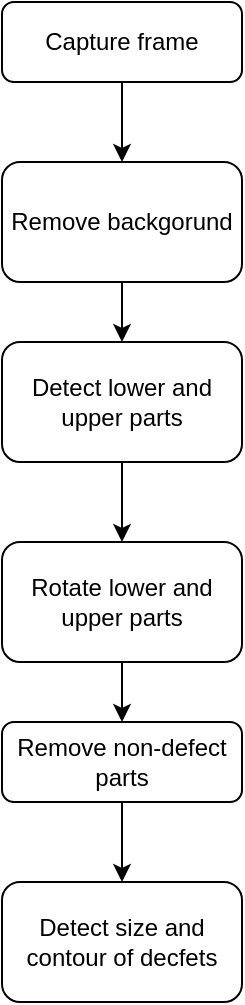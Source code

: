 <mxfile version="12.6.5" type="github"><diagram id="C5RBs43oDa-KdzZeNtuy" name="Page-1"><mxGraphModel dx="868" dy="433" grid="1" gridSize="10" guides="1" tooltips="1" connect="1" arrows="1" fold="1" page="1" pageScale="1" pageWidth="827" pageHeight="1169" math="0" shadow="0"><root><mxCell id="WIyWlLk6GJQsqaUBKTNV-0"/><mxCell id="WIyWlLk6GJQsqaUBKTNV-1" parent="WIyWlLk6GJQsqaUBKTNV-0"/><mxCell id="s-1Tbwcn-lbi97KrICxa-10" value="" style="edgeStyle=orthogonalEdgeStyle;rounded=0;orthogonalLoop=1;jettySize=auto;html=1;" edge="1" parent="WIyWlLk6GJQsqaUBKTNV-1" source="WIyWlLk6GJQsqaUBKTNV-3" target="s-1Tbwcn-lbi97KrICxa-2"><mxGeometry relative="1" as="geometry"/></mxCell><mxCell id="WIyWlLk6GJQsqaUBKTNV-3" value="Capture frame" style="rounded=1;whiteSpace=wrap;html=1;fontSize=12;glass=0;strokeWidth=1;shadow=0;" parent="WIyWlLk6GJQsqaUBKTNV-1" vertex="1"><mxGeometry x="160" y="80" width="120" height="40" as="geometry"/></mxCell><mxCell id="s-1Tbwcn-lbi97KrICxa-19" style="edgeStyle=orthogonalEdgeStyle;rounded=0;orthogonalLoop=1;jettySize=auto;html=1;" edge="1" parent="WIyWlLk6GJQsqaUBKTNV-1" source="WIyWlLk6GJQsqaUBKTNV-11" target="s-1Tbwcn-lbi97KrICxa-18"><mxGeometry relative="1" as="geometry"/></mxCell><mxCell id="WIyWlLk6GJQsqaUBKTNV-11" value="Remove non-defect parts" style="rounded=1;whiteSpace=wrap;html=1;fontSize=12;glass=0;strokeWidth=1;shadow=0;" parent="WIyWlLk6GJQsqaUBKTNV-1" vertex="1"><mxGeometry x="160" y="440" width="120" height="40" as="geometry"/></mxCell><mxCell id="s-1Tbwcn-lbi97KrICxa-11" value="" style="edgeStyle=orthogonalEdgeStyle;rounded=0;orthogonalLoop=1;jettySize=auto;html=1;" edge="1" parent="WIyWlLk6GJQsqaUBKTNV-1" source="s-1Tbwcn-lbi97KrICxa-2" target="s-1Tbwcn-lbi97KrICxa-7"><mxGeometry relative="1" as="geometry"/></mxCell><mxCell id="s-1Tbwcn-lbi97KrICxa-2" value="Remove backgorund" style="rounded=1;whiteSpace=wrap;html=1;" vertex="1" parent="WIyWlLk6GJQsqaUBKTNV-1"><mxGeometry x="160" y="160" width="120" height="60" as="geometry"/></mxCell><mxCell id="s-1Tbwcn-lbi97KrICxa-12" value="" style="edgeStyle=orthogonalEdgeStyle;rounded=0;orthogonalLoop=1;jettySize=auto;html=1;" edge="1" parent="WIyWlLk6GJQsqaUBKTNV-1" source="s-1Tbwcn-lbi97KrICxa-7" target="s-1Tbwcn-lbi97KrICxa-8"><mxGeometry relative="1" as="geometry"/></mxCell><mxCell id="s-1Tbwcn-lbi97KrICxa-7" value="Detect lower and upper parts" style="rounded=1;whiteSpace=wrap;html=1;" vertex="1" parent="WIyWlLk6GJQsqaUBKTNV-1"><mxGeometry x="160" y="250" width="120" height="60" as="geometry"/></mxCell><mxCell id="s-1Tbwcn-lbi97KrICxa-17" style="edgeStyle=orthogonalEdgeStyle;rounded=0;orthogonalLoop=1;jettySize=auto;html=1;entryX=0.5;entryY=0;entryDx=0;entryDy=0;" edge="1" parent="WIyWlLk6GJQsqaUBKTNV-1" source="s-1Tbwcn-lbi97KrICxa-8" target="WIyWlLk6GJQsqaUBKTNV-11"><mxGeometry relative="1" as="geometry"/></mxCell><mxCell id="s-1Tbwcn-lbi97KrICxa-8" value="Rotate lower and upper parts" style="rounded=1;whiteSpace=wrap;html=1;" vertex="1" parent="WIyWlLk6GJQsqaUBKTNV-1"><mxGeometry x="160" y="350" width="120" height="60" as="geometry"/></mxCell><mxCell id="s-1Tbwcn-lbi97KrICxa-18" value="Detect size and contour of decfets" style="rounded=1;whiteSpace=wrap;html=1;" vertex="1" parent="WIyWlLk6GJQsqaUBKTNV-1"><mxGeometry x="160" y="520" width="120" height="60" as="geometry"/></mxCell></root></mxGraphModel></diagram></mxfile>